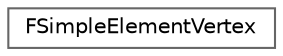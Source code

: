 digraph "Graphical Class Hierarchy"
{
 // INTERACTIVE_SVG=YES
 // LATEX_PDF_SIZE
  bgcolor="transparent";
  edge [fontname=Helvetica,fontsize=10,labelfontname=Helvetica,labelfontsize=10];
  node [fontname=Helvetica,fontsize=10,shape=box,height=0.2,width=0.4];
  rankdir="LR";
  Node0 [id="Node000000",label="FSimpleElementVertex",height=0.2,width=0.4,color="grey40", fillcolor="white", style="filled",URL="$db/de3/structFSimpleElementVertex.html",tooltip="The type used to store batched line vertices."];
}
